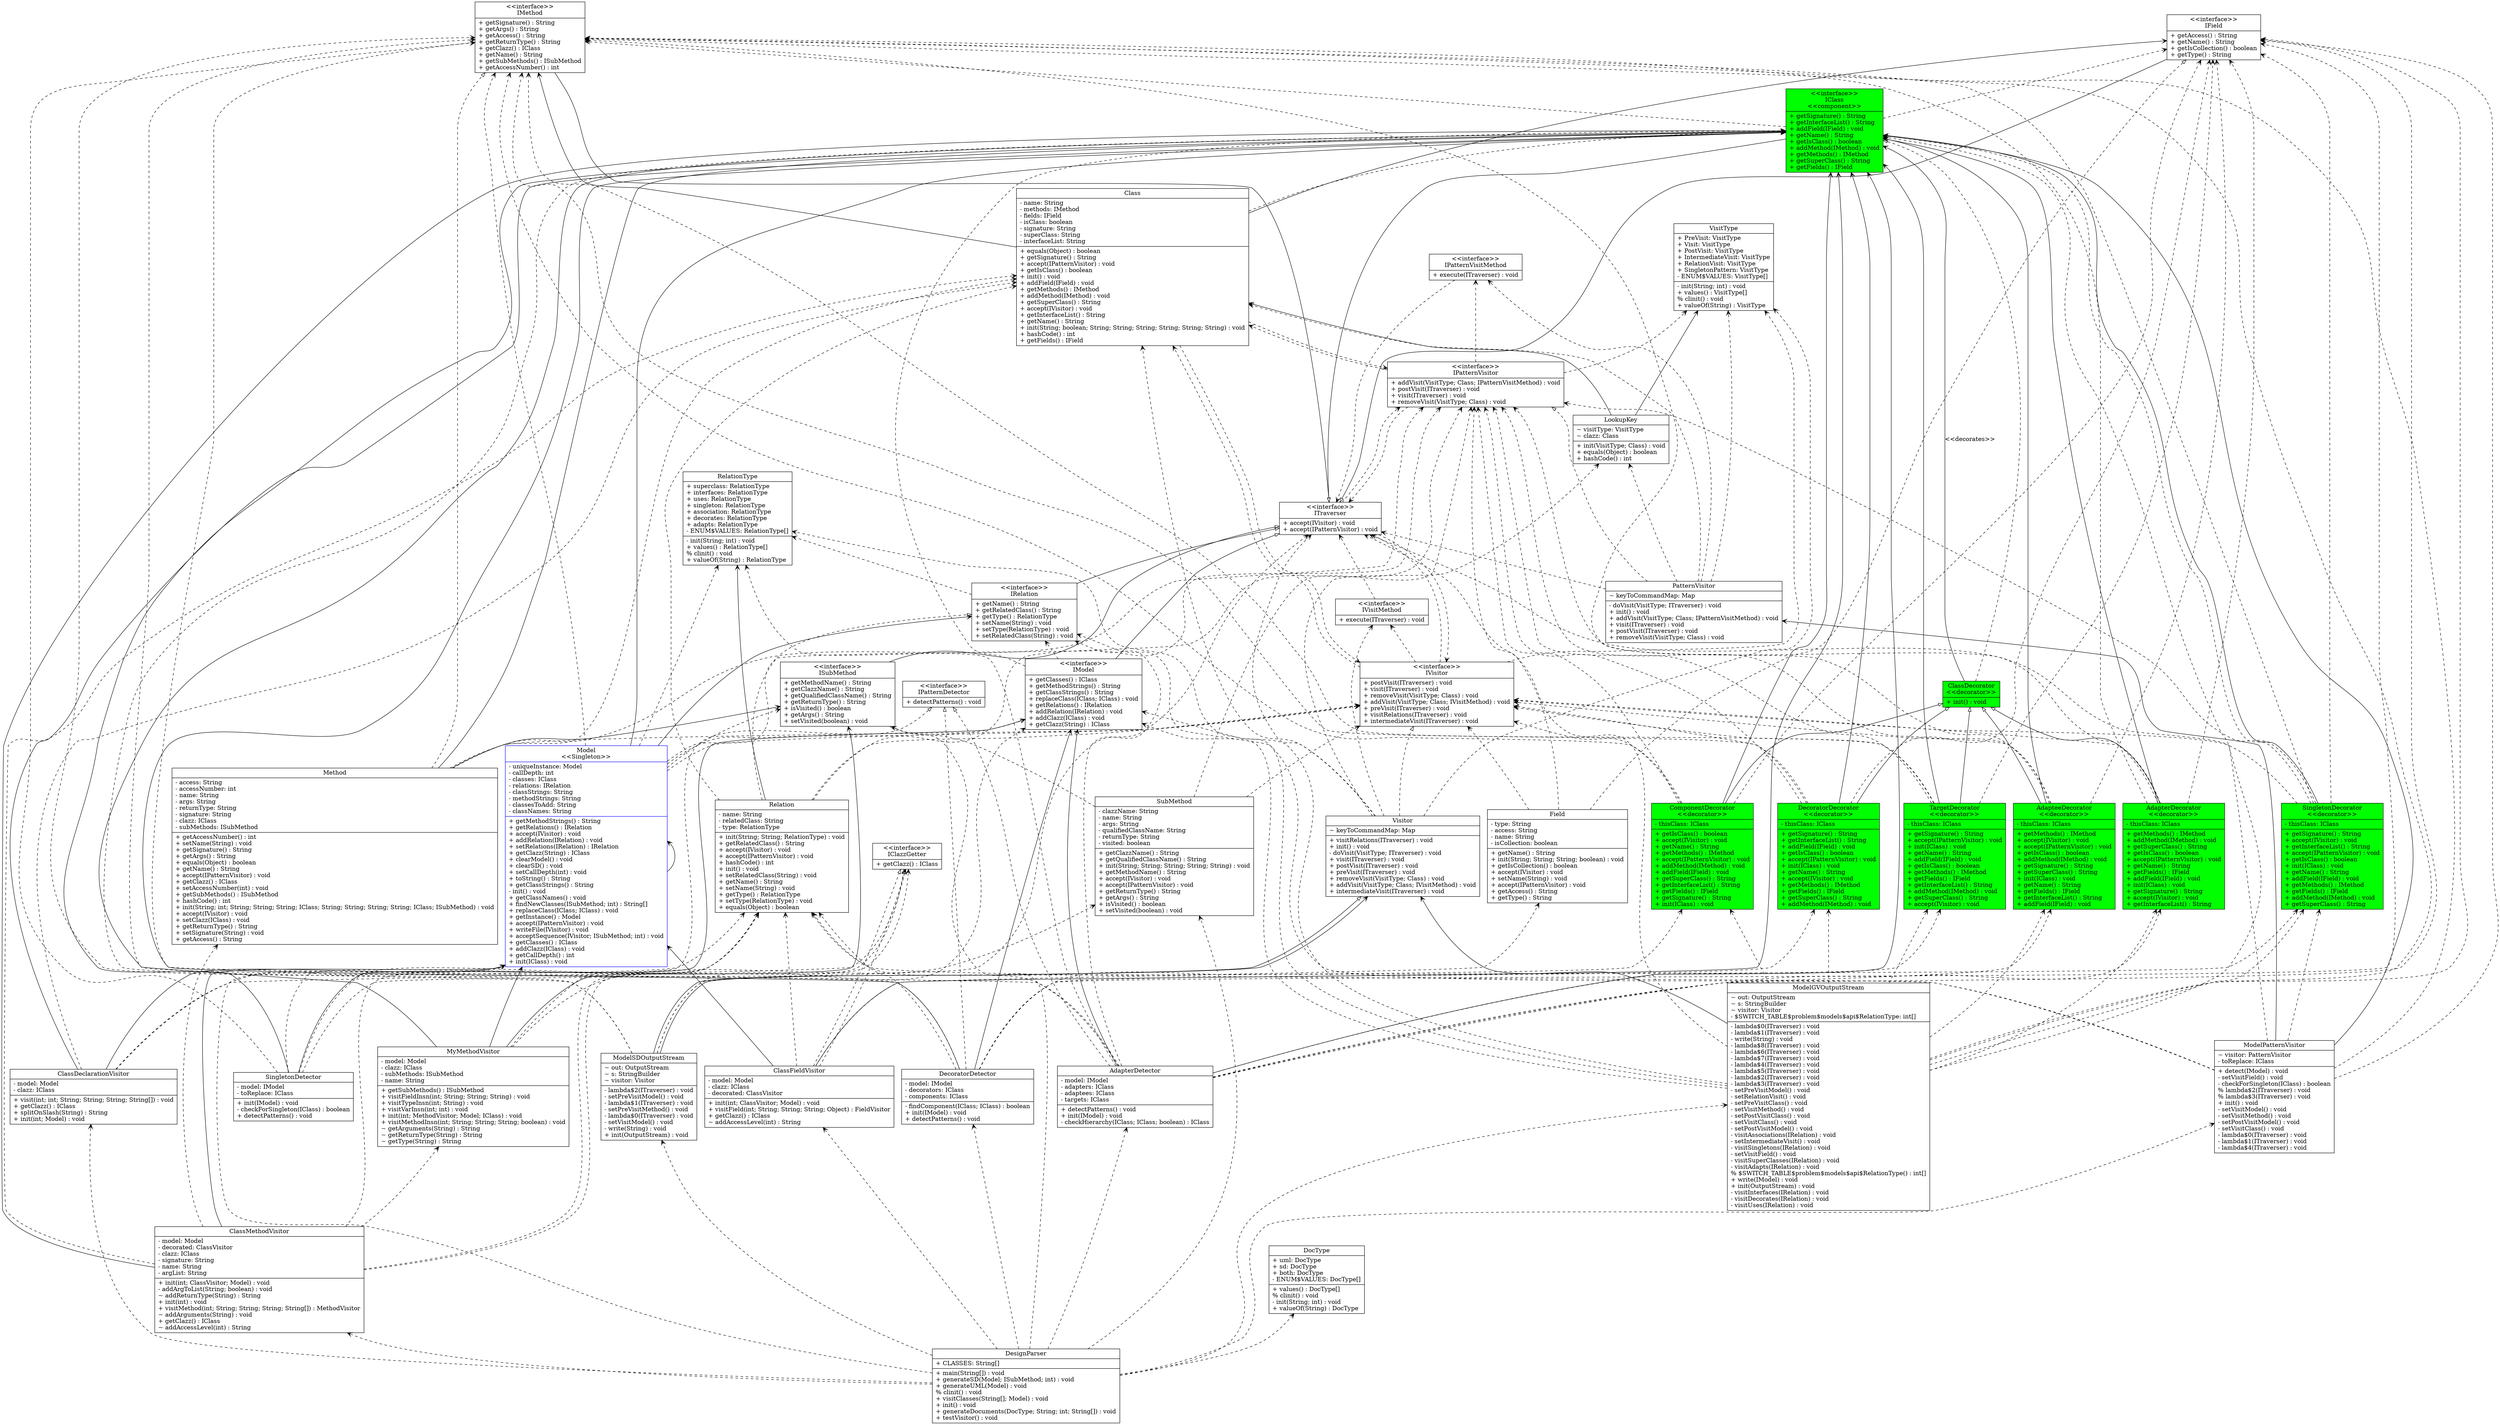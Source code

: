 digraph model{
rankdir = BT;
DecoratorDetector [
shape="record",
label = "{DecoratorDetector| - model: IModel\l- decorators: IClass\l- components: IClass\l|- findComponent(IClass; IClass) : boolean\l+ init(IModel) : void\l+ detectPatterns() : void\l}"
];

AdapterDecorator [
shape="record",style = filled,fillcolor=green
label = "{AdapterDecorator\n\<\<decorator\>\>|- thisClass: IClass\l|+ getMethods() : IMethod\l+ addMethod(IMethod) : void\l+ getSuperClass() : String\l+ getIsClass() : boolean\l+ accept(IPatternVisitor) : void\l+ getName() : String\l+ getFields() : IField\l+ addField(IField) : void\l+ init(IClass) : void\l+ getSignature() : String\l+ accept(IVisitor) : void\l+ getInterfaceList() : String\l}"
];

IVisitor [
shape="record",
label = "{\<\<interface\>\>\nIVisitor| + postVisit(ITraverser) : void\l+ visit(ITraverser) : void\l+ removeVisit(VisitType; Class) : void\l+ addVisit(VisitType; Class; IVisitMethod) : void\l+ preVisit(ITraverser) : void\l+ visitRelations(ITraverser) : void\l+ intermediateVisit(ITraverser) : void\l}"
];

AdapteeDecorator [
shape="record",style = filled,fillcolor=green
label = "{AdapteeDecorator\n\<\<decorator\>\>|- thisClass: IClass\l|+ getMethods() : IMethod\l+ accept(IVisitor) : void\l+ accept(IPatternVisitor) : void\l+ getIsClass() : boolean\l+ addMethod(IMethod) : void\l+ getSignature() : String\l+ getSuperClass() : String\l+ init(IClass) : void\l+ getName() : String\l+ getFields() : IField\l+ getInterfaceList() : String\l+ addField(IField) : void\l}"
];

ClassMethodVisitor [
shape="record",
label = "{ClassMethodVisitor| - model: Model\l- decorated: ClassVisitor\l- clazz: IClass\l- signature: String\l- name: String\l- argList: String\l|+ init(int; ClassVisitor; Model) : void\l- addArgToList(String; boolean) : void\l~ addReturnType(String) : String\l+ init(int) : void\l+ visitMethod(int; String; String; String; String[]) : MethodVisitor\l~ addArguments(String) : void\l+ getClazz() : IClass\l~ addAccessLevel(int) : String\l}"
];

LookupKey [
shape="record",
label = "{LookupKey| ~ visitType: VisitType\l~ clazz: Class\l|+ init(VisitType; Class) : void\l+ equals(Object) : boolean\l+ hashCode() : int\l}"
];

DecoratorDecorator [
shape="record",style = filled,fillcolor=green
label = "{DecoratorDecorator\n\<\<decorator\>\>|- thisClass: IClass\l|+ getSignature() : String\l+ getInterfaceList() : String\l+ addField(IField) : void\l+ getIsClass() : boolean\l+ accept(IPatternVisitor) : void\l+ init(IClass) : void\l+ getName() : String\l+ accept(IVisitor) : void\l+ getMethods() : IMethod\l+ getFields() : IField\l+ getSuperClass() : String\l+ addMethod(IMethod) : void\l}"
];

ModelPatternVisitor [
shape="record",
label = "{ModelPatternVisitor| ~ visitor: PatternVisitor\l- toReplace: IClass\l|+ detect(IModel) : void\l- setVisitField() : void\l- checkForSingleton(IClass) : boolean\l% lambda$2(ITraverser) : void\l% lambda$3(ITraverser) : void\l+ init() : void\l- setVisitModel() : void\l- setVisitMethod() : void\l- setPostVisitModel() : void\l- setVisitClass() : void\l- lambda$0(ITraverser) : void\l- lambda$1(ITraverser) : void\l- lambda$4(ITraverser) : void\l}"
];

Method [
shape="record",
label = "{Method| - access: String\l- accessNumber: int\l- name: String\l- args: String\l- returnType: String\l- signature: String\l- clazz: IClass\l- subMethods: ISubMethod\l|+ getAccessNumber() : int\l+ setName(String) : void\l+ getSignature() : String\l+ getArgs() : String\l+ equals(Object) : boolean\l+ getName() : String\l+ accept(IPatternVisitor) : void\l+ getClazz() : IClass\l+ setAccessNumber(int) : void\l+ getSubMethods() : ISubMethod\l+ hashCode() : int\l+ init(String; int; String; String; String; IClass; String; String; String; String; IClass; ISubMethod) : void\l+ accept(IVisitor) : void\l+ setClazz(IClass) : void\l+ getReturnType() : String\l+ setSignature(String) : void\l+ getAccess() : String\l}"
];

SingletonDetector [
shape="record",
label = "{SingletonDetector| - model: IModel\l- toReplace: IClass\l|+ init(IModel) : void\l- checkForSingleton(IClass) : boolean\l+ detectPatterns() : void\l}"
];

IField [
shape="record",
label = "{\<\<interface\>\>\nIField| + getAccess() : String\l+ getName() : String\l+ getIsCollection() : boolean\l+ getType() : String\l}"
];

ModelSDOutputStream [
shape="record",
label = "{ModelSDOutputStream| ~ out: OutputStream\l~ s: StringBuilder\l~ visitor: Visitor\l|- lambda$2(ITraverser) : void\l- setPreVisitModel() : void\l- lambda$1(ITraverser) : void\l- setPreVisitMethod() : void\l- lambda$0(ITraverser) : void\l- setVisitModel() : void\l- write(String) : void\l+ init(OutputStream) : void\l}"
];

Model [
shape="record",color=blue
label = "{Model\n\<\<Singleton\>\>|- uniqueInstance: Model\l- callDepth: int\l- classes: IClass\l- relations: IRelation\l- classStrings: String\l- methodStrings: String\l- classesToAdd: String\l- classNames: String\l|+ getMethodStrings() : String\l+ getRelations() : IRelation\l+ accept(IVisitor) : void\l+ addRelation(IRelation) : void\l+ setRelations(IRelation) : IRelation\l+ getClazz(String) : IClass\l+ clearModel() : void\l+ clearSD() : void\l+ setCallDepth(int) : void\l+ toString() : String\l+ getClassStrings() : String\l- init() : void\l+ getClassNames() : void\l+ findNewClasses(ISubMethod; int) : String[]\l+ replaceClass(IClass; IClass) : void\l+ getInstance() : Model\l+ accept(IPatternVisitor) : void\l+ writeFile(IVisitor) : void\l+ acceptSequence(IVisitor; ISubMethod; int) : void\l+ getClasses() : IClass\l+ addClazz(IClass) : void\l+ getCallDepth() : int\l+ init(IClass) : void\l}"
];

ISubMethod [
shape="record",
label = "{\<\<interface\>\>\nISubMethod| + getMethodName() : String\l+ getClazzName() : String\l+ getQualifiedClassName() : String\l+ getReturnType() : String\l+ isVisited() : boolean\l+ getArgs() : String\l+ setVisited(boolean) : void\l}"
];

IVisitMethod [
shape="record",
label = "{\<\<interface\>\>\nIVisitMethod| + execute(ITraverser) : void\l}"
];

IClass [
shape="record",style = filled,fillcolor=green
label = "{\<\<interface\>\>\nIClass\n\<\<component\>\>| + getSignature() : String\l+ getInterfaceList() : String\l+ addField(IField) : void\l+ getName() : String\l+ getIsClass() : boolean\l+ addMethod(IMethod) : void\l+ getMethods() : IMethod\l+ getSuperClass() : String\l+ getFields() : IField\l}"
];

AdapterDetector [
shape="record",
label = "{AdapterDetector| - model: IModel\l- adapters: IClass\l- adaptees: IClass\l- targets: IClass\l|+ detectPatterns() : void\l+ init(IModel) : void\l- checkHierarchy(IClass; IClass; boolean) : IClass\l}"
];

Class [
shape="record",
label = "{Class| - name: String\l- methods: IMethod\l- fields: IField\l- isClass: boolean\l- signature: String\l- superClass: String\l- interfaceList: String\l|+ equals(Object) : boolean\l+ getSignature() : String\l+ accept(IPatternVisitor) : void\l+ getIsClass() : boolean\l+ init() : void\l+ addField(IField) : void\l+ getMethods() : IMethod\l+ addMethod(IMethod) : void\l+ getSuperClass() : String\l+ accept(IVisitor) : void\l+ getInterfaceList() : String\l+ getName() : String\l+ init(String; boolean; String; String; String; String; String; String) : void\l+ hashCode() : int\l+ getFields() : IField\l}"
];

IRelation [
shape="record",
label = "{\<\<interface\>\>\nIRelation| + getName() : String\l+ getRelatedClass() : String\l+ getType() : RelationType\l+ setName(String) : void\l+ setType(RelationType) : void\l+ setRelatedClass(String) : void\l}"
];

VisitType [
shape="record",
label = "{VisitType| + PreVisit: VisitType\l+ Visit: VisitType\l+ PostVisit: VisitType\l+ IntermediateVisit: VisitType\l+ RelationVisit: VisitType\l+ SingletonPattern: VisitType\l- ENUM$VALUES: VisitType[]\l|- init(String; int) : void\l+ values() : VisitType[]\l% clinit() : void\l+ valueOf(String) : VisitType\l}"
];

ModelGVOutputStream [
shape="record",
label = "{ModelGVOutputStream| ~ out: OutputStream\l~ s: StringBuilder\l~ visitor: Visitor\l- $SWITCH_TABLE$problem$models$api$RelationType: int[]\l|- lambda$0(ITraverser) : void\l- lambda$1(ITraverser) : void\l- write(String) : void\l- lambda$8(ITraverser) : void\l- lambda$6(ITraverser) : void\l- lambda$7(ITraverser) : void\l- lambda$4(ITraverser) : void\l- lambda$5(ITraverser) : void\l- lambda$2(ITraverser) : void\l- lambda$3(ITraverser) : void\l- setPreVisitModel() : void\l- setRelationVisit() : void\l- setPreVisitClass() : void\l- setVisitMethod() : void\l- setPostVisitClass() : void\l- setVisitClass() : void\l- setPostVisitModel() : void\l- visitAssociations(IRelation) : void\l- setIntermediateVisit() : void\l- visitSingletons(IRelation) : void\l- setVisitField() : void\l- visitSuperClasses(IRelation) : void\l- visitAdapts(IRelation) : void\l% $SWITCH_TABLE$problem$models$api$RelationType() : int[]\l+ write(IModel) : void\l+ init(OutputStream) : void\l- visitInterfaces(IRelation) : void\l- visitDecorates(IRelation) : void\l- visitUses(IRelation) : void\l}"
];

ITraverser [
shape="record",
label = "{\<\<interface\>\>\nITraverser| + accept(IVisitor) : void\l+ accept(IPatternVisitor) : void\l}"
];

IPatternVisitor [
shape="record",
label = "{\<\<interface\>\>\nIPatternVisitor| + addVisit(VisitType; Class; IPatternVisitMethod) : void\l+ postVisit(ITraverser) : void\l+ visit(ITraverser) : void\l+ removeVisit(VisitType; Class) : void\l}"
];

IPatternVisitMethod [
shape="record",
label = "{\<\<interface\>\>\nIPatternVisitMethod| + execute(ITraverser) : void\l}"
];

SubMethod [
shape="record",
label = "{SubMethod| - clazzName: String\l- name: String\l- args: String\l- qualifiedClassName: String\l- returnType: String\l- visited: boolean\l|+ getClazzName() : String\l+ getQualifiedClassName() : String\l+ init(String; String; String; String; String) : void\l+ getMethodName() : String\l+ accept(IVisitor) : void\l+ accept(IPatternVisitor) : void\l+ getReturnType() : String\l+ getArgs() : String\l+ isVisited() : boolean\l+ setVisited(boolean) : void\l}"
];

ClassDecorator [
shape="record",style = filled,fillcolor=green
label = "{ClassDecorator\n\<\<decorator\>\>|+ init() : void\l}"
];

Visitor [
shape="record",
label = "{Visitor| ~ keyToCommandMap: Map\l|+ visitRelations(ITraverser) : void\l+ init() : void\l- doVisit(VisitType; ITraverser) : void\l+ visit(ITraverser) : void\l+ postVisit(ITraverser) : void\l+ preVisit(ITraverser) : void\l+ removeVisit(VisitType; Class) : void\l+ addVisit(VisitType; Class; IVisitMethod) : void\l+ intermediateVisit(ITraverser) : void\l}"
];

ComponentDecorator [
shape="record",style = filled,fillcolor=green
label = "{ComponentDecorator\n\<\<decorator\>\>|- thisClass: IClass\l|+ getIsClass() : boolean\l+ accept(IVisitor) : void\l+ getName() : String\l+ getMethods() : IMethod\l+ accept(IPatternVisitor) : void\l+ addMethod(IMethod) : void\l+ addField(IField) : void\l+ getSuperClass() : String\l+ getInterfaceList() : String\l+ getFields() : IField\l+ getSignature() : String\l+ init(IClass) : void\l}"
];

ClassDeclarationVisitor [
shape="record",
label = "{ClassDeclarationVisitor| - model: Model\l- clazz: IClass\l|+ visit(int; int; String; String; String; String[]) : void\l+ getClazz() : IClass\l+ splitOnSlash(String) : String\l+ init(int; Model) : void\l}"
];

DesignParser [
shape="record",
label = "{DesignParser| + CLASSES: String[]\l|+ main(String[]) : void\l+ generateSD(Model; ISubMethod; int) : void\l+ generateUML(Model) : void\l% clinit() : void\l+ visitClasses(String[]; Model) : void\l+ init() : void\l+ generateDocuments(DocType; String; int; String[]) : void\l+ testVisitor() : void\l}"
];

PatternVisitor [
shape="record",
label = "{PatternVisitor| ~ keyToCommandMap: Map\l|- doVisit(VisitType; ITraverser) : void\l+ init() : void\l+ addVisit(VisitType; Class; IPatternVisitMethod) : void\l+ visit(ITraverser) : void\l+ postVisit(ITraverser) : void\l+ removeVisit(VisitType; Class) : void\l}"
];

IPatternDetector [
shape="record",
label = "{\<\<interface\>\>\nIPatternDetector| + detectPatterns() : void\l}"
];

Field [
shape="record",
label = "{Field| - type: String\l- access: String\l- name: String\l- isCollection: boolean\l|+ getName() : String\l+ init(String; String; String; boolean) : void\l+ getIsCollection() : boolean\l+ accept(IVisitor) : void\l+ setName(String) : void\l+ accept(IPatternVisitor) : void\l+ getAccess() : String\l+ getType() : String\l}"
];

ClassFieldVisitor [
shape="record",
label = "{ClassFieldVisitor| - model: Model\l- clazz: IClass\l- decorated: ClassVisitor\l|+ init(int; ClassVisitor; Model) : void\l+ visitField(int; String; String; String; Object) : FieldVisitor\l+ getClazz() : IClass\l~ addAccessLevel(int) : String\l}"
];

RelationType [
shape="record",
label = "{RelationType| + superclass: RelationType\l+ interfaces: RelationType\l+ uses: RelationType\l+ singleton: RelationType\l+ association: RelationType\l+ decorates: RelationType\l+ adapts: RelationType\l- ENUM$VALUES: RelationType[]\l|- init(String; int) : void\l+ values() : RelationType[]\l% clinit() : void\l+ valueOf(String) : RelationType\l}"
];

SingletonDecorator [
shape="record",style = filled,fillcolor=green
label = "{SingletonDecorator\n\<\<decorator\>\>|- thisClass: IClass\l|+ getSignature() : String\l+ accept(IVisitor) : void\l+ getInterfaceList() : String\l+ accept(IPatternVisitor) : void\l+ getIsClass() : boolean\l+ init(IClass) : void\l+ getName() : String\l+ addField(IField) : void\l+ getMethods() : IMethod\l+ getFields() : IField\l+ addMethod(IMethod) : void\l+ getSuperClass() : String\l}"
];

MyMethodVisitor [
shape="record",
label = "{MyMethodVisitor| - model: Model\l- clazz: IClass\l- subMethods: ISubMethod\l- name: String\l|+ getSubMethods() : ISubMethod\l+ visitFieldInsn(int; String; String; String) : void\l+ visitTypeInsn(int; String) : void\l+ visitVarInsn(int; int) : void\l+ init(int; MethodVisitor; Model; IClass) : void\l+ visitMethodInsn(int; String; String; String; boolean) : void\l~ getArguments(String) : String\l~ getReturnType(String) : String\l~ getType(String) : String\l}"
];

Relation [
shape="record",
label = "{Relation| - name: String\l- relatedClass: String\l- type: RelationType\l|+ init(String; String; RelationType) : void\l+ getRelatedClass() : String\l+ accept(IVisitor) : void\l+ accept(IPatternVisitor) : void\l+ hashCode() : int\l+ init() : void\l+ setRelatedClass(String) : void\l+ getName() : String\l+ setName(String) : void\l+ getType() : RelationType\l+ setType(RelationType) : void\l+ equals(Object) : boolean\l}"
];

IMethod [
shape="record",
label = "{\<\<interface\>\>\nIMethod| + getSignature() : String\l+ getArgs() : String\l+ getAccess() : String\l+ getReturnType() : String\l+ getClazz() : IClass\l+ getName() : String\l+ getSubMethods() : ISubMethod\l+ getAccessNumber() : int\l}"
];

IClazzGetter [
shape="record",
label = "{\<\<interface\>\>\nIClazzGetter| + getClazz() : IClass\l}"
];

DocType [
shape="record",
label = "{DocType| + uml: DocType\l+ sd: DocType\l+ both: DocType\l- ENUM$VALUES: DocType[]\l|+ values() : DocType[]\l% clinit() : void\l- init(String; int) : void\l+ valueOf(String) : DocType\l}"
];

IModel [
shape="record",
label = "{\<\<interface\>\>\nIModel| + getClasses() : IClass\l+ getMethodStrings() : String\l+ getClassStrings() : String\l+ replaceClass(IClass; IClass) : void\l+ getRelations() : IRelation\l+ addRelation(IRelation) : void\l+ addClazz(IClass) : void\l+ getClazz(String) : IClass\l}"
];

TargetDecorator [
shape="record",style = filled,fillcolor=green
label = "{TargetDecorator\n\<\<decorator\>\>|- thisClass: IClass\l|+ getSignature() : String\l+ accept(IPatternVisitor) : void\l+ init(IClass) : void\l+ getName() : String\l+ addField(IField) : void\l+ getIsClass() : boolean\l+ getMethods() : IMethod\l+ getFields() : IField\l+ getInterfaceList() : String\l+ addMethod(IMethod) : void\l+ getSuperClass() : String\l+ accept(IVisitor) : void\l}"
];

//writing relations between classes now
ClassDeclarationVisitor -> IClazzGetter [arrowhead = "empty", style = "dashed"];
ClassDeclarationVisitor -> Model [arrowhead = "vee"];
ClassDeclarationVisitor -> IClass [arrowhead = "vee"];
ClassDeclarationVisitor -> Class [arrowhead = "vee", style = "dashed"];
ClassDeclarationVisitor -> Relation [arrowhead = "vee", style = "dashed"];
ClassFieldVisitor -> IClazzGetter [arrowhead = "empty", style = "dashed"];
ClassFieldVisitor -> Model [arrowhead = "vee"];
ClassFieldVisitor -> IClass [arrowhead = "vee"];
ClassFieldVisitor -> Relation [arrowhead = "vee", style = "dashed"];
ClassFieldVisitor -> Field [arrowhead = "vee", style = "dashed"];
ClassFieldVisitor -> IClazzGetter [arrowhead = "vee", style = "dashed"];
ClassMethodVisitor -> IClazzGetter [arrowhead = "empty", style = "dashed"];
ClassMethodVisitor -> Model [arrowhead = "vee"];
ClassMethodVisitor -> IClass [arrowhead = "vee"];
ClassMethodVisitor -> MyMethodVisitor [arrowhead = "vee", style = "dashed"];
ClassMethodVisitor -> Relation [arrowhead = "vee", style = "dashed"];
ClassMethodVisitor -> Method [arrowhead = "vee", style = "dashed"];
ClassMethodVisitor -> Class [arrowhead = "vee", style = "dashed"];
ClassMethodVisitor -> IClazzGetter [arrowhead = "vee", style = "dashed"];
DesignParser -> DocType [arrowhead = "vee", style = "dashed"];
DesignParser -> Model [arrowhead = "vee", style = "dashed"];
DesignParser -> SubMethod [arrowhead = "vee", style = "dashed"];
DesignParser -> ClassDeclarationVisitor [arrowhead = "vee", style = "dashed"];
DesignParser -> ClassFieldVisitor [arrowhead = "vee", style = "dashed"];
DesignParser -> ClassMethodVisitor [arrowhead = "vee", style = "dashed"];
DesignParser -> DecoratorDetector [arrowhead = "vee", style = "dashed"];
DesignParser -> AdapterDetector [arrowhead = "vee", style = "dashed"];
DesignParser -> ModelPatternVisitor [arrowhead = "vee", style = "dashed"];
DesignParser -> ModelGVOutputStream [arrowhead = "vee", style = "dashed"];
DesignParser -> ISubMethod [arrowhead = "vee", style = "dashed"];
DesignParser -> ModelSDOutputStream [arrowhead = "vee", style = "dashed"];
MyMethodVisitor -> Model [arrowhead = "vee"];
MyMethodVisitor -> IClass [arrowhead = "vee"];
MyMethodVisitor -> ISubMethod [arrowhead = "vee"];
MyMethodVisitor -> SubMethod [arrowhead = "vee", style = "dashed"];
MyMethodVisitor -> Relation [arrowhead = "vee", style = "dashed"];
AdapteeDecorator -> ClassDecorator [arrowhead = "empty"];
AdapteeDecorator -> IClass [arrowhead = "vee"];
AdapteeDecorator -> IVisitor [arrowhead = "vee", style = "dashed"];
AdapteeDecorator -> IField [arrowhead = "vee", style = "dashed"];
AdapteeDecorator -> IMethod [arrowhead = "vee", style = "dashed"];
AdapteeDecorator -> IPatternVisitor [arrowhead = "vee", style = "dashed"];
AdapterDecorator -> ClassDecorator [arrowhead = "empty"];
AdapterDecorator -> IClass [arrowhead = "vee"];
AdapterDecorator -> IVisitor [arrowhead = "vee", style = "dashed"];
AdapterDecorator -> IField [arrowhead = "vee", style = "dashed"];
AdapterDecorator -> IMethod [arrowhead = "vee", style = "dashed"];
AdapterDecorator -> IPatternVisitor [arrowhead = "vee", style = "dashed"];
ClassDecorator -> IClass [arrowhead = "empty", style = "dashed"];
ComponentDecorator -> ClassDecorator [arrowhead = "empty"];
ComponentDecorator -> IClass [arrowhead = "vee"];
ComponentDecorator -> IVisitor [arrowhead = "vee", style = "dashed"];
ComponentDecorator -> IField [arrowhead = "vee", style = "dashed"];
ComponentDecorator -> IMethod [arrowhead = "vee", style = "dashed"];
ComponentDecorator -> IPatternVisitor [arrowhead = "vee", style = "dashed"];
DecoratorDecorator -> ClassDecorator [arrowhead = "empty"];
DecoratorDecorator -> IClass [arrowhead = "vee"];
DecoratorDecorator -> IVisitor [arrowhead = "vee", style = "dashed"];
DecoratorDecorator -> IField [arrowhead = "vee", style = "dashed"];
DecoratorDecorator -> IMethod [arrowhead = "vee", style = "dashed"];
DecoratorDecorator -> IPatternVisitor [arrowhead = "vee", style = "dashed"];
SingletonDecorator -> IClass [arrowhead = "empty", style = "dashed"];
SingletonDecorator -> IClass [arrowhead = "vee"];
SingletonDecorator -> IVisitor [arrowhead = "vee", style = "dashed"];
SingletonDecorator -> IField [arrowhead = "vee", style = "dashed"];
SingletonDecorator -> IMethod [arrowhead = "vee", style = "dashed"];
SingletonDecorator -> IPatternVisitor [arrowhead = "vee", style = "dashed"];
TargetDecorator -> ClassDecorator [arrowhead = "empty"];
TargetDecorator -> IClass [arrowhead = "vee"];
TargetDecorator -> IVisitor [arrowhead = "vee", style = "dashed"];
TargetDecorator -> IField [arrowhead = "vee", style = "dashed"];
TargetDecorator -> IMethod [arrowhead = "vee", style = "dashed"];
TargetDecorator -> IPatternVisitor [arrowhead = "vee", style = "dashed"];
AdapterDetector -> IPatternDetector [arrowhead = "empty", style = "dashed"];
AdapterDetector -> IModel [arrowhead = "vee"];
AdapterDetector -> IClass [arrowhead = "vee"];
AdapterDetector -> IMethod [arrowhead = "vee", style = "dashed"];
AdapterDetector -> IField [arrowhead = "vee", style = "dashed"];
AdapterDetector -> IRelation [arrowhead = "vee", style = "dashed"];
AdapterDetector -> RelationType [arrowhead = "vee", style = "dashed"];
AdapterDetector -> Relation [arrowhead = "vee", style = "dashed"];
AdapterDetector -> AdapterDecorator [arrowhead = "vee", style = "dashed"];
AdapterDetector -> AdapteeDecorator [arrowhead = "vee", style = "dashed"];
AdapterDetector -> TargetDecorator [arrowhead = "vee", style = "dashed"];
DecoratorDetector -> IPatternDetector [arrowhead = "empty", style = "dashed"];
DecoratorDetector -> IModel [arrowhead = "vee"];
DecoratorDetector -> IClass [arrowhead = "vee"];
DecoratorDetector -> IMethod [arrowhead = "vee", style = "dashed"];
DecoratorDetector -> IField [arrowhead = "vee", style = "dashed"];
DecoratorDetector -> DecoratorDecorator [arrowhead = "vee", style = "dashed"];
DecoratorDetector -> ComponentDecorator [arrowhead = "vee", style = "dashed"];
DecoratorDetector -> Relation [arrowhead = "vee", style = "dashed"];
SingletonDetector -> IPatternDetector [arrowhead = "empty", style = "dashed"];
SingletonDetector -> IModel [arrowhead = "vee"];
SingletonDetector -> IClass [arrowhead = "vee"];
SingletonDetector -> SingletonDecorator [arrowhead = "vee", style = "dashed"];
SingletonDetector -> Relation [arrowhead = "vee", style = "dashed"];
SingletonDetector -> IMethod [arrowhead = "vee", style = "dashed"];
IPatternVisitMethod -> ITraverser [arrowhead = "vee", style = "dashed"];
IPatternVisitor -> ITraverser [arrowhead = "vee", style = "dashed"];
IPatternVisitor -> VisitType [arrowhead = "vee", style = "dashed"];
IPatternVisitor -> Class [arrowhead = "vee", style = "dashed"];
IPatternVisitor -> IPatternVisitMethod [arrowhead = "vee", style = "dashed"];
ModelPatternVisitor -> PatternVisitor [arrowhead = "vee"];
ModelPatternVisitor -> IClass [arrowhead = "vee"];
ModelPatternVisitor -> IModel [arrowhead = "vee", style = "dashed"];
ModelPatternVisitor -> IMethod [arrowhead = "vee", style = "dashed"];
ModelPatternVisitor -> ITraverser [arrowhead = "vee", style = "dashed"];
ModelPatternVisitor -> IField [arrowhead = "vee", style = "dashed"];
ModelPatternVisitor -> SingletonDecorator [arrowhead = "vee", style = "dashed"];
ModelPatternVisitor -> Relation [arrowhead = "vee", style = "dashed"];
PatternVisitor -> IPatternVisitor [arrowhead = "empty", style = "dashed"];
PatternVisitor -> ITraverser [arrowhead = "vee", style = "dashed"];
PatternVisitor -> VisitType [arrowhead = "vee", style = "dashed"];
PatternVisitor -> LookupKey [arrowhead = "vee", style = "dashed"];
PatternVisitor -> Class [arrowhead = "vee", style = "dashed"];
PatternVisitor -> IPatternVisitMethod [arrowhead = "vee", style = "dashed"];
ITraverser -> IVisitor [arrowhead = "vee", style = "dashed"];
ITraverser -> IPatternVisitor [arrowhead = "vee", style = "dashed"];
IVisitor -> ITraverser [arrowhead = "vee", style = "dashed"];
IVisitor -> VisitType [arrowhead = "vee", style = "dashed"];
IVisitor -> Class [arrowhead = "vee", style = "dashed"];
IVisitor -> IVisitMethod [arrowhead = "vee", style = "dashed"];
Visitor -> IVisitor [arrowhead = "empty", style = "dashed"];
Visitor -> ITraverser [arrowhead = "vee", style = "dashed"];
Visitor -> VisitType [arrowhead = "vee", style = "dashed"];
Visitor -> LookupKey [arrowhead = "vee", style = "dashed"];
Visitor -> Class [arrowhead = "vee", style = "dashed"];
Visitor -> IVisitMethod [arrowhead = "vee", style = "dashed"];
LookupKey -> VisitType [arrowhead = "vee"];
LookupKey -> Class [arrowhead = "vee"];
IVisitMethod -> ITraverser [arrowhead = "vee", style = "dashed"];
IClass -> ITraverser [arrowhead = "empty"];
IClass -> IMethod [arrowhead = "vee", style = "dashed"];
IClass -> IField [arrowhead = "vee", style = "dashed"];
IField -> ITraverser [arrowhead = "empty"];
IMethod -> ITraverser [arrowhead = "empty"];
IModel -> ITraverser [arrowhead = "empty"];
IModel -> IClass [arrowhead = "vee", style = "dashed"];
IModel -> IRelation [arrowhead = "vee", style = "dashed"];
IRelation -> ITraverser [arrowhead = "empty"];
IRelation -> RelationType [arrowhead = "vee", style = "dashed"];
ISubMethod -> ITraverser [arrowhead = "empty"];
Class -> IClass [arrowhead = "empty", style = "dashed"];
Class -> IMethod [arrowhead = "vee"];
Class -> IField [arrowhead = "vee"];
Class -> IVisitor [arrowhead = "vee", style = "dashed"];
Class -> IPatternVisitor [arrowhead = "vee", style = "dashed"];
Field -> IField [arrowhead = "empty", style = "dashed"];
Field -> IVisitor [arrowhead = "vee", style = "dashed"];
Field -> IPatternVisitor [arrowhead = "vee", style = "dashed"];
Method -> IMethod [arrowhead = "empty", style = "dashed"];
Method -> IClass [arrowhead = "vee"];
Method -> ISubMethod [arrowhead = "vee"];
Method -> IVisitor [arrowhead = "vee", style = "dashed"];
Method -> Class [arrowhead = "vee", style = "dashed"];
Method -> IPatternVisitor [arrowhead = "vee", style = "dashed"];
Model -> IModel [arrowhead = "empty", style = "dashed"];
Model -> IClass [arrowhead = "vee"];
Model -> IRelation [arrowhead = "vee"];
Model -> RelationType [arrowhead = "vee", style = "dashed"];
Model -> IVisitor [arrowhead = "vee", style = "dashed"];
Model -> ISubMethod [arrowhead = "vee", style = "dashed"];
Model -> IMethod [arrowhead = "vee", style = "dashed"];
Model -> IPatternVisitor [arrowhead = "vee", style = "dashed"];
ModelGVOutputStream -> Visitor [arrowhead = "vee"];
ModelGVOutputStream -> IModel [arrowhead = "vee", style = "dashed"];
ModelGVOutputStream -> IRelation [arrowhead = "vee", style = "dashed"];
ModelGVOutputStream -> ITraverser [arrowhead = "vee", style = "dashed"];
ModelGVOutputStream -> IClass [arrowhead = "vee", style = "dashed"];
ModelGVOutputStream -> SingletonDecorator [arrowhead = "vee", style = "dashed"];
ModelGVOutputStream -> DecoratorDecorator [arrowhead = "vee", style = "dashed"];
ModelGVOutputStream -> ComponentDecorator [arrowhead = "vee", style = "dashed"];
ModelGVOutputStream -> AdapterDecorator [arrowhead = "vee", style = "dashed"];
ModelGVOutputStream -> AdapteeDecorator [arrowhead = "vee", style = "dashed"];
ModelGVOutputStream -> TargetDecorator [arrowhead = "vee", style = "dashed"];
ModelGVOutputStream -> IMethod [arrowhead = "vee", style = "dashed"];
ModelGVOutputStream -> IField [arrowhead = "vee", style = "dashed"];
ModelGVOutputStream -> RelationType [arrowhead = "vee", style = "dashed"];
ModelSDOutputStream -> Visitor [arrowhead = "empty"];
ModelSDOutputStream -> Visitor [arrowhead = "vee"];
ModelSDOutputStream -> ITraverser [arrowhead = "vee", style = "dashed"];
ModelSDOutputStream -> IModel [arrowhead = "vee", style = "dashed"];
ModelSDOutputStream -> IMethod [arrowhead = "vee", style = "dashed"];
ModelSDOutputStream -> IClass [arrowhead = "vee", style = "dashed"];
Relation -> IRelation [arrowhead = "empty", style = "dashed"];
Relation -> RelationType [arrowhead = "vee"];
Relation -> IVisitor [arrowhead = "vee", style = "dashed"];
Relation -> Class [arrowhead = "vee", style = "dashed"];
Relation -> IPatternVisitor [arrowhead = "vee", style = "dashed"];
SubMethod -> ISubMethod [arrowhead = "empty", style = "dashed"];
SubMethod -> IVisitor [arrowhead = "vee", style = "dashed"];
SubMethod -> IPatternVisitor [arrowhead = "vee", style = "dashed"];
ClassDecorator -> IClass [arrowhead = "vee", label = "\<\<decorates\>\>"];
Model -> Model [arrowhead = "vee"];
}